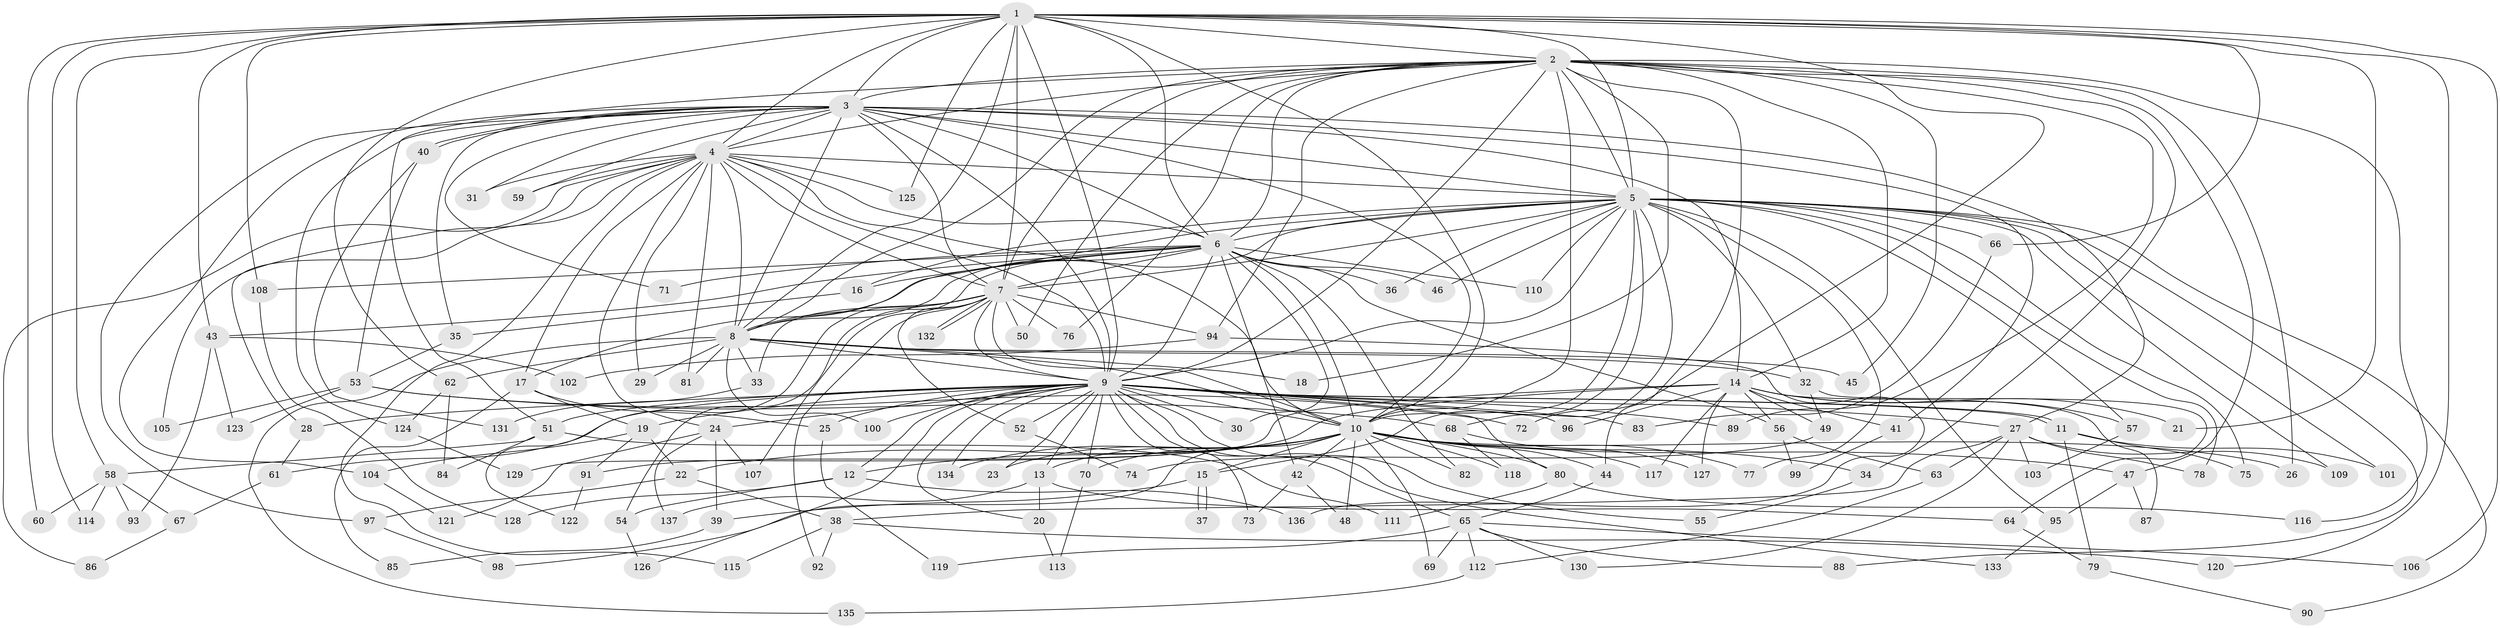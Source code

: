 // Generated by graph-tools (version 1.1) at 2025/45/03/09/25 04:45:48]
// undirected, 137 vertices, 299 edges
graph export_dot {
graph [start="1"]
  node [color=gray90,style=filled];
  1;
  2;
  3;
  4;
  5;
  6;
  7;
  8;
  9;
  10;
  11;
  12;
  13;
  14;
  15;
  16;
  17;
  18;
  19;
  20;
  21;
  22;
  23;
  24;
  25;
  26;
  27;
  28;
  29;
  30;
  31;
  32;
  33;
  34;
  35;
  36;
  37;
  38;
  39;
  40;
  41;
  42;
  43;
  44;
  45;
  46;
  47;
  48;
  49;
  50;
  51;
  52;
  53;
  54;
  55;
  56;
  57;
  58;
  59;
  60;
  61;
  62;
  63;
  64;
  65;
  66;
  67;
  68;
  69;
  70;
  71;
  72;
  73;
  74;
  75;
  76;
  77;
  78;
  79;
  80;
  81;
  82;
  83;
  84;
  85;
  86;
  87;
  88;
  89;
  90;
  91;
  92;
  93;
  94;
  95;
  96;
  97;
  98;
  99;
  100;
  101;
  102;
  103;
  104;
  105;
  106;
  107;
  108;
  109;
  110;
  111;
  112;
  113;
  114;
  115;
  116;
  117;
  118;
  119;
  120;
  121;
  122;
  123;
  124;
  125;
  126;
  127;
  128;
  129;
  130;
  131;
  132;
  133;
  134;
  135;
  136;
  137;
  1 -- 2;
  1 -- 3;
  1 -- 4;
  1 -- 5;
  1 -- 6;
  1 -- 7;
  1 -- 8;
  1 -- 9;
  1 -- 10;
  1 -- 21;
  1 -- 43;
  1 -- 58;
  1 -- 60;
  1 -- 62;
  1 -- 66;
  1 -- 72;
  1 -- 106;
  1 -- 108;
  1 -- 114;
  1 -- 120;
  1 -- 125;
  2 -- 3;
  2 -- 4;
  2 -- 5;
  2 -- 6;
  2 -- 7;
  2 -- 8;
  2 -- 9;
  2 -- 10;
  2 -- 14;
  2 -- 18;
  2 -- 26;
  2 -- 34;
  2 -- 44;
  2 -- 45;
  2 -- 47;
  2 -- 50;
  2 -- 51;
  2 -- 76;
  2 -- 89;
  2 -- 94;
  2 -- 116;
  3 -- 4;
  3 -- 5;
  3 -- 6;
  3 -- 7;
  3 -- 8;
  3 -- 9;
  3 -- 10;
  3 -- 14;
  3 -- 27;
  3 -- 31;
  3 -- 35;
  3 -- 40;
  3 -- 40;
  3 -- 41;
  3 -- 59;
  3 -- 71;
  3 -- 97;
  3 -- 104;
  3 -- 124;
  4 -- 5;
  4 -- 6;
  4 -- 7;
  4 -- 8;
  4 -- 9;
  4 -- 10;
  4 -- 17;
  4 -- 24;
  4 -- 28;
  4 -- 29;
  4 -- 31;
  4 -- 59;
  4 -- 81;
  4 -- 86;
  4 -- 105;
  4 -- 115;
  4 -- 125;
  5 -- 6;
  5 -- 7;
  5 -- 8;
  5 -- 9;
  5 -- 10;
  5 -- 15;
  5 -- 16;
  5 -- 32;
  5 -- 36;
  5 -- 46;
  5 -- 57;
  5 -- 66;
  5 -- 68;
  5 -- 75;
  5 -- 77;
  5 -- 78;
  5 -- 88;
  5 -- 90;
  5 -- 95;
  5 -- 101;
  5 -- 107;
  5 -- 109;
  5 -- 110;
  6 -- 7;
  6 -- 8;
  6 -- 9;
  6 -- 10;
  6 -- 16;
  6 -- 17;
  6 -- 30;
  6 -- 36;
  6 -- 42;
  6 -- 43;
  6 -- 46;
  6 -- 56;
  6 -- 71;
  6 -- 82;
  6 -- 108;
  6 -- 110;
  7 -- 8;
  7 -- 9;
  7 -- 10;
  7 -- 33;
  7 -- 50;
  7 -- 52;
  7 -- 54;
  7 -- 76;
  7 -- 92;
  7 -- 94;
  7 -- 122;
  7 -- 132;
  7 -- 132;
  8 -- 9;
  8 -- 10;
  8 -- 18;
  8 -- 29;
  8 -- 32;
  8 -- 33;
  8 -- 45;
  8 -- 62;
  8 -- 81;
  8 -- 100;
  8 -- 135;
  9 -- 10;
  9 -- 11;
  9 -- 11;
  9 -- 12;
  9 -- 13;
  9 -- 19;
  9 -- 20;
  9 -- 23;
  9 -- 24;
  9 -- 25;
  9 -- 27;
  9 -- 28;
  9 -- 30;
  9 -- 51;
  9 -- 52;
  9 -- 55;
  9 -- 61;
  9 -- 65;
  9 -- 70;
  9 -- 73;
  9 -- 80;
  9 -- 83;
  9 -- 89;
  9 -- 96;
  9 -- 100;
  9 -- 126;
  9 -- 133;
  9 -- 134;
  10 -- 12;
  10 -- 13;
  10 -- 15;
  10 -- 22;
  10 -- 23;
  10 -- 26;
  10 -- 34;
  10 -- 42;
  10 -- 44;
  10 -- 47;
  10 -- 48;
  10 -- 69;
  10 -- 70;
  10 -- 77;
  10 -- 80;
  10 -- 82;
  10 -- 98;
  10 -- 117;
  10 -- 118;
  10 -- 134;
  11 -- 75;
  11 -- 79;
  11 -- 101;
  12 -- 54;
  12 -- 128;
  12 -- 136;
  13 -- 20;
  13 -- 64;
  13 -- 137;
  14 -- 21;
  14 -- 41;
  14 -- 49;
  14 -- 56;
  14 -- 57;
  14 -- 87;
  14 -- 91;
  14 -- 96;
  14 -- 117;
  14 -- 127;
  14 -- 129;
  15 -- 37;
  15 -- 37;
  15 -- 39;
  16 -- 35;
  17 -- 19;
  17 -- 25;
  17 -- 85;
  19 -- 22;
  19 -- 91;
  19 -- 104;
  20 -- 113;
  22 -- 38;
  22 -- 97;
  24 -- 39;
  24 -- 107;
  24 -- 121;
  24 -- 137;
  25 -- 119;
  27 -- 38;
  27 -- 63;
  27 -- 78;
  27 -- 103;
  27 -- 109;
  27 -- 130;
  28 -- 61;
  32 -- 49;
  32 -- 64;
  33 -- 131;
  34 -- 55;
  35 -- 53;
  38 -- 92;
  38 -- 115;
  38 -- 120;
  39 -- 85;
  40 -- 53;
  40 -- 131;
  41 -- 99;
  42 -- 48;
  42 -- 73;
  43 -- 93;
  43 -- 102;
  43 -- 123;
  44 -- 65;
  47 -- 87;
  47 -- 95;
  49 -- 74;
  51 -- 58;
  51 -- 84;
  51 -- 111;
  52 -- 74;
  53 -- 68;
  53 -- 72;
  53 -- 105;
  53 -- 123;
  54 -- 126;
  56 -- 63;
  56 -- 99;
  57 -- 103;
  58 -- 60;
  58 -- 67;
  58 -- 93;
  58 -- 114;
  61 -- 67;
  62 -- 84;
  62 -- 124;
  63 -- 112;
  64 -- 79;
  65 -- 69;
  65 -- 88;
  65 -- 106;
  65 -- 112;
  65 -- 119;
  65 -- 130;
  66 -- 83;
  67 -- 86;
  68 -- 118;
  68 -- 127;
  70 -- 113;
  79 -- 90;
  80 -- 111;
  80 -- 116;
  91 -- 122;
  94 -- 102;
  94 -- 136;
  95 -- 133;
  97 -- 98;
  104 -- 121;
  108 -- 128;
  112 -- 135;
  124 -- 129;
}

